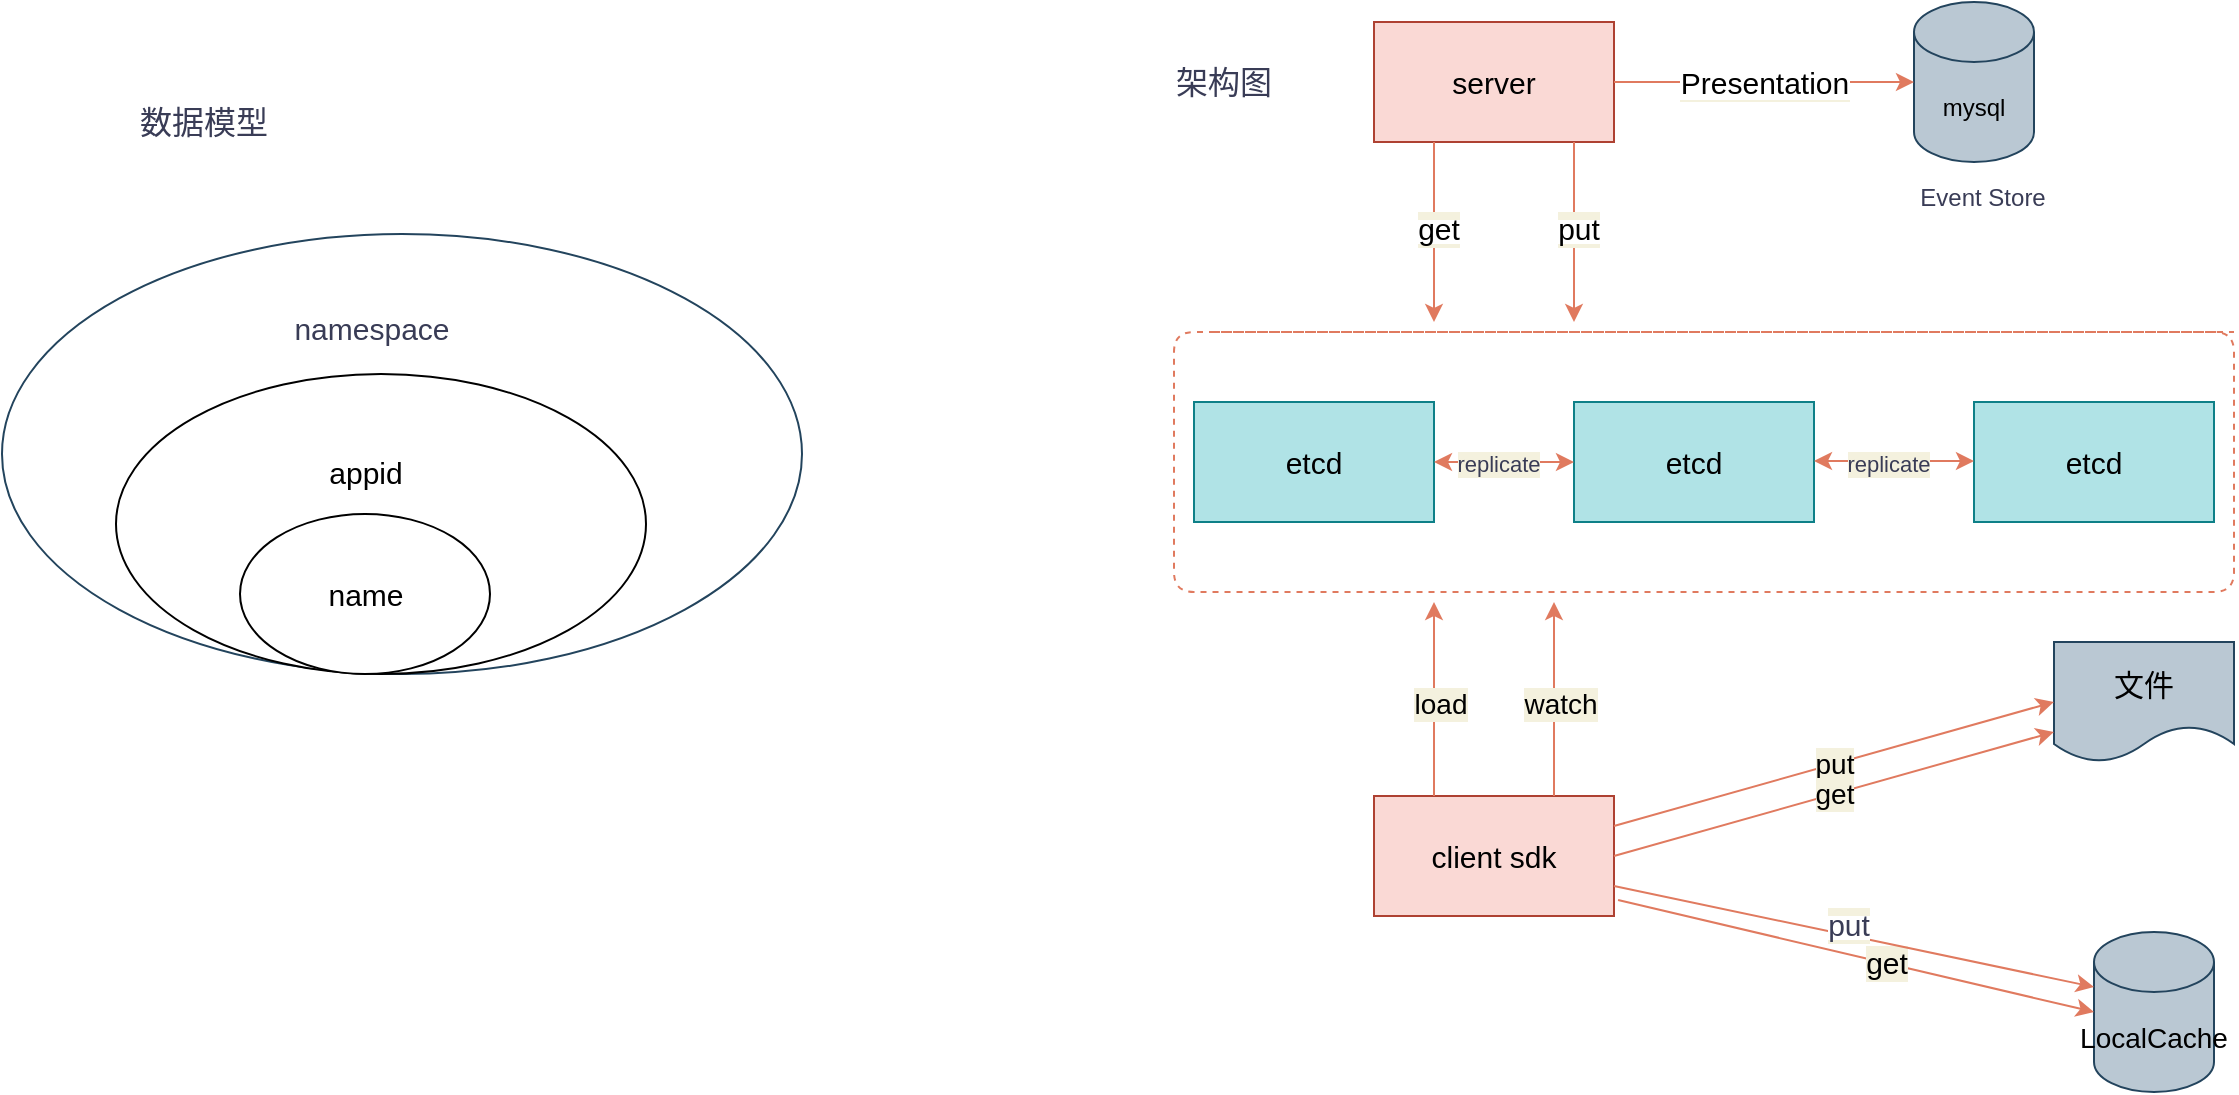 <mxfile>
    <diagram id="Q3mBxXgB6su_p8Unu43f" name="Page-1">
        <mxGraphModel dx="2205" dy="807" grid="0" gridSize="10" guides="0" tooltips="1" connect="0" arrows="0" fold="1" page="1" pageScale="1" pageWidth="827" pageHeight="1169" background="#FFFFFF" math="0" shadow="0">
            <root>
                <mxCell id="0"/>
                <mxCell id="1" parent="0"/>
                <mxCell id="2" value="&lt;font style=&quot;font-size: 15px&quot; color=&quot;#000000&quot;&gt;etcd&lt;/font&gt;" style="whiteSpace=wrap;html=1;fillColor=#b0e3e6;strokeColor=#0e8088;" parent="1" vertex="1">
                    <mxGeometry x="170" y="240" width="120" height="60" as="geometry"/>
                </mxCell>
                <mxCell id="3" value="&lt;font style=&quot;font-size: 15px&quot; color=&quot;#000000&quot;&gt;etcd&lt;/font&gt;" style="whiteSpace=wrap;html=1;fillColor=#b0e3e6;strokeColor=#0e8088;" parent="1" vertex="1">
                    <mxGeometry x="360" y="240" width="120" height="60" as="geometry"/>
                </mxCell>
                <mxCell id="4" value="&lt;font style=&quot;font-size: 15px&quot; color=&quot;#000000&quot;&gt;etcd&lt;/font&gt;" style="whiteSpace=wrap;html=1;fillColor=#b0e3e6;strokeColor=#0e8088;" parent="1" vertex="1">
                    <mxGeometry x="560" y="240" width="120" height="60" as="geometry"/>
                </mxCell>
                <mxCell id="5" value="" style="endArrow=none;dashed=1;html=1;strokeColor=#E07A5F;fontColor=#393C56;labelBackgroundColor=#F4F1DE;" parent="1" edge="1">
                    <mxGeometry width="50" height="50" relative="1" as="geometry">
                        <mxPoint x="180" y="205" as="sourcePoint"/>
                        <mxPoint x="690" y="205" as="targetPoint"/>
                        <Array as="points">
                            <mxPoint x="690" y="205"/>
                            <mxPoint x="690" y="335"/>
                            <mxPoint x="160" y="335"/>
                            <mxPoint x="160" y="205"/>
                        </Array>
                    </mxGeometry>
                </mxCell>
                <mxCell id="6" value="&lt;font style=&quot;font-size: 15px&quot; color=&quot;#000000&quot;&gt;server&lt;/font&gt;" style="whiteSpace=wrap;html=1;fillColor=#fad9d5;strokeColor=#ae4132;" parent="1" vertex="1">
                    <mxGeometry x="260" y="50" width="120" height="60" as="geometry"/>
                </mxCell>
                <mxCell id="9" value="mysql" style="shape=cylinder3;whiteSpace=wrap;html=1;boundedLbl=1;backgroundOutline=1;size=15;fillColor=#bac8d3;strokeColor=#23445d;" parent="1" vertex="1">
                    <mxGeometry x="530" y="40" width="60" height="80" as="geometry"/>
                </mxCell>
                <mxCell id="10" value="&lt;font color=&quot;#000000&quot; style=&quot;font-size: 15px ; background-color: rgb(255 , 255 , 255)&quot;&gt;Presentation&lt;/font&gt;" style="endArrow=classic;html=1;entryX=0;entryY=0.5;entryDx=0;entryDy=0;entryPerimeter=0;strokeColor=#E07A5F;fontColor=#393C56;exitX=1;exitY=0.5;exitDx=0;exitDy=0;labelBackgroundColor=#F4F1DE;" parent="1" source="6" target="9" edge="1">
                    <mxGeometry width="50" height="50" relative="1" as="geometry">
                        <mxPoint x="380" y="10" as="sourcePoint"/>
                        <mxPoint x="210" y="20" as="targetPoint"/>
                    </mxGeometry>
                </mxCell>
                <mxCell id="11" value="" style="endArrow=classic;html=1;exitX=0.25;exitY=1;exitDx=0;exitDy=0;strokeColor=#E07A5F;fontColor=#393C56;labelBackgroundColor=#F4F1DE;" parent="1" source="6" edge="1">
                    <mxGeometry width="50" height="50" relative="1" as="geometry">
                        <mxPoint x="150" y="160" as="sourcePoint"/>
                        <mxPoint x="290" y="200" as="targetPoint"/>
                    </mxGeometry>
                </mxCell>
                <mxCell id="12" value="&lt;span style=&quot;background-color: rgb(255 , 255 , 255)&quot;&gt;&lt;font style=&quot;font-size: 15px&quot; color=&quot;#000000&quot;&gt;get&lt;/font&gt;&lt;/span&gt;" style="edgeLabel;html=1;align=center;verticalAlign=middle;resizable=0;points=[];fontColor=#393C56;labelBackgroundColor=#F4F1DE;" parent="11" vertex="1" connectable="0">
                    <mxGeometry x="-0.04" y="2" relative="1" as="geometry">
                        <mxPoint as="offset"/>
                    </mxGeometry>
                </mxCell>
                <mxCell id="13" value="&lt;font style=&quot;font-size: 15px&quot; color=&quot;#000000&quot;&gt;client sdk&lt;/font&gt;" style="whiteSpace=wrap;html=1;fillColor=#fad9d5;strokeColor=#ae4132;" parent="1" vertex="1">
                    <mxGeometry x="260" y="437" width="120" height="60" as="geometry"/>
                </mxCell>
                <mxCell id="15" value="&lt;font color=&quot;#000000&quot; style=&quot;font-size: 14px&quot;&gt;LocalCache&lt;/font&gt;" style="shape=cylinder3;whiteSpace=wrap;html=1;boundedLbl=1;backgroundOutline=1;size=15;fillColor=#bac8d3;strokeColor=#23445d;" parent="1" vertex="1">
                    <mxGeometry x="620" y="505" width="60" height="80" as="geometry"/>
                </mxCell>
                <mxCell id="16" value="" style="endArrow=classic;html=1;exitX=1.017;exitY=0.867;exitDx=0;exitDy=0;entryX=0;entryY=0.5;entryDx=0;entryDy=0;entryPerimeter=0;strokeColor=#E07A5F;fontColor=#393C56;exitPerimeter=0;labelBackgroundColor=#F4F1DE;" parent="1" source="13" target="15" edge="1">
                    <mxGeometry width="50" height="50" relative="1" as="geometry">
                        <mxPoint x="170" y="470" as="sourcePoint"/>
                        <mxPoint x="240" y="440" as="targetPoint"/>
                    </mxGeometry>
                </mxCell>
                <mxCell id="17" value="&lt;font style=&quot;font-size: 15px&quot; color=&quot;#000000&quot;&gt;get&lt;/font&gt;" style="edgeLabel;html=1;align=center;verticalAlign=middle;resizable=0;points=[];fontColor=#393C56;labelBackgroundColor=#F4F1DE;" parent="16" vertex="1" connectable="0">
                    <mxGeometry x="0.119" y="1" relative="1" as="geometry">
                        <mxPoint as="offset"/>
                    </mxGeometry>
                </mxCell>
                <mxCell id="19" value="" style="endArrow=classic;html=1;strokeColor=#E07A5F;fontColor=#393C56;exitX=0.75;exitY=0;exitDx=0;exitDy=0;labelBackgroundColor=#F4F1DE;" parent="1" source="13" edge="1">
                    <mxGeometry width="50" height="50" relative="1" as="geometry">
                        <mxPoint x="400" y="380" as="sourcePoint"/>
                        <mxPoint x="350" y="340" as="targetPoint"/>
                    </mxGeometry>
                </mxCell>
                <mxCell id="20" value="&lt;font style=&quot;font-size: 14px&quot; color=&quot;#000000&quot;&gt;watch&lt;/font&gt;" style="edgeLabel;html=1;align=center;verticalAlign=middle;resizable=0;points=[];fontColor=#393C56;labelBackgroundColor=#F4F1DE;" parent="19" vertex="1" connectable="0">
                    <mxGeometry x="-0.044" y="-3" relative="1" as="geometry">
                        <mxPoint as="offset"/>
                    </mxGeometry>
                </mxCell>
                <mxCell id="24" value="" style="endArrow=classic;startArrow=classic;html=1;exitX=1;exitY=0.5;exitDx=0;exitDy=0;entryX=0;entryY=0.5;entryDx=0;entryDy=0;strokeColor=#E07A5F;fontColor=#393C56;labelBackgroundColor=#F4F1DE;" parent="1" source="2" target="3" edge="1">
                    <mxGeometry width="50" height="50" relative="1" as="geometry">
                        <mxPoint x="190" y="310" as="sourcePoint"/>
                        <mxPoint x="240" y="260" as="targetPoint"/>
                    </mxGeometry>
                </mxCell>
                <mxCell id="25" value="replicate" style="edgeLabel;html=1;align=center;verticalAlign=middle;resizable=0;points=[];fontColor=#393C56;labelBackgroundColor=#F4F1DE;" parent="24" vertex="1" connectable="0">
                    <mxGeometry x="-0.08" y="-1" relative="1" as="geometry">
                        <mxPoint as="offset"/>
                    </mxGeometry>
                </mxCell>
                <mxCell id="26" value="" style="endArrow=classic;startArrow=classic;html=1;exitX=1;exitY=0.5;exitDx=0;exitDy=0;entryX=0;entryY=0.5;entryDx=0;entryDy=0;strokeColor=#E07A5F;fontColor=#393C56;labelBackgroundColor=#F4F1DE;" parent="1" edge="1">
                    <mxGeometry width="50" height="50" relative="1" as="geometry">
                        <mxPoint x="480" y="269.5" as="sourcePoint"/>
                        <mxPoint x="560" y="269.5" as="targetPoint"/>
                    </mxGeometry>
                </mxCell>
                <mxCell id="27" value="replicate" style="edgeLabel;html=1;align=center;verticalAlign=middle;resizable=0;points=[];fontColor=#393C56;labelBackgroundColor=#F4F1DE;" parent="26" vertex="1" connectable="0">
                    <mxGeometry x="-0.08" y="-1" relative="1" as="geometry">
                        <mxPoint as="offset"/>
                    </mxGeometry>
                </mxCell>
                <mxCell id="66" value="&lt;span style=&quot;background-color: rgb(255 , 255 , 255)&quot;&gt;s&lt;/span&gt;" style="ellipse;whiteSpace=wrap;html=1;strokeColor=#23445d;fillColor=#FFFFFF;" parent="1" vertex="1">
                    <mxGeometry x="-426" y="156" width="400" height="220" as="geometry"/>
                </mxCell>
                <mxCell id="67" value="" style="ellipse;whiteSpace=wrap;html=1;fontColor=#393C56;fillColor=#FFFFFF;strokeColor=#000000;" parent="1" vertex="1">
                    <mxGeometry x="-369" y="226" width="265" height="150" as="geometry"/>
                </mxCell>
                <mxCell id="68" value="&lt;font style=&quot;font-size: 15px&quot;&gt;namespace&lt;/font&gt;" style="text;html=1;strokeColor=none;fillColor=none;align=center;verticalAlign=middle;whiteSpace=wrap;fontColor=#393C56;" parent="1" vertex="1">
                    <mxGeometry x="-261" y="193" width="40" height="20" as="geometry"/>
                </mxCell>
                <mxCell id="74" value="&lt;font color=&quot;#000000&quot; style=&quot;font-size: 15px&quot;&gt;文件&lt;/font&gt;" style="shape=document;whiteSpace=wrap;html=1;boundedLbl=1;fillColor=#bac8d3;strokeColor=#23445d;" parent="1" vertex="1">
                    <mxGeometry x="600" y="360" width="90" height="60" as="geometry"/>
                </mxCell>
                <mxCell id="78" value="&lt;font style=&quot;font-size: 14px&quot; color=&quot;#000000&quot;&gt;put&lt;/font&gt;" style="endArrow=classic;html=1;exitX=1;exitY=0.25;exitDx=0;exitDy=0;entryX=0;entryY=0.5;entryDx=0;entryDy=0;strokeColor=#E07A5F;fontColor=#393C56;labelBackgroundColor=#F4F1DE;" parent="1" source="13" target="74" edge="1">
                    <mxGeometry width="50" height="50" relative="1" as="geometry">
                        <mxPoint x="450" y="420" as="sourcePoint"/>
                        <mxPoint x="500" y="370" as="targetPoint"/>
                    </mxGeometry>
                </mxCell>
                <mxCell id="82" value="&lt;font style=&quot;font-size: 14px&quot; color=&quot;#000000&quot;&gt;get&lt;/font&gt;" style="endArrow=classic;html=1;entryX=0;entryY=0.75;entryDx=0;entryDy=0;fillColor=#F2CC8F;strokeColor=#E07A5F;fontColor=#393C56;exitX=1;exitY=0.5;exitDx=0;exitDy=0;labelBackgroundColor=#F4F1DE;" parent="1" source="13" target="74" edge="1">
                    <mxGeometry width="50" height="50" relative="1" as="geometry">
                        <mxPoint x="560" y="490" as="sourcePoint"/>
                        <mxPoint x="590" y="490" as="targetPoint"/>
                    </mxGeometry>
                </mxCell>
                <mxCell id="84" value="" style="endArrow=classic;html=1;strokeColor=#E07A5F;fillColor=#F2CC8F;fontColor=#393C56;entryX=0;entryY=0;entryDx=0;entryDy=27.5;entryPerimeter=0;exitX=1;exitY=0.75;exitDx=0;exitDy=0;labelBackgroundColor=#F4F1DE;" parent="1" target="15" edge="1" source="13">
                    <mxGeometry width="50" height="50" relative="1" as="geometry">
                        <mxPoint x="380" y="430" as="sourcePoint"/>
                        <mxPoint x="530" y="330" as="targetPoint"/>
                    </mxGeometry>
                </mxCell>
                <mxCell id="85" value="&lt;span style=&quot;background-color: rgb(255 , 255 , 255)&quot;&gt;&lt;font style=&quot;font-size: 15px&quot;&gt;put&lt;/font&gt;&lt;/span&gt;" style="edgeLabel;html=1;align=center;verticalAlign=middle;resizable=0;points=[];fontColor=#393C56;labelBackgroundColor=#F4F1DE;" parent="84" vertex="1" connectable="0">
                    <mxGeometry x="0.019" relative="1" as="geometry">
                        <mxPoint x="-6" y="-7" as="offset"/>
                    </mxGeometry>
                </mxCell>
                <mxCell id="86" value="" style="ellipse;whiteSpace=wrap;html=1;fontColor=#393C56;fillColor=#FFFFFF;strokeColor=#000000;" parent="1" vertex="1">
                    <mxGeometry x="-307" y="296" width="125" height="80" as="geometry"/>
                </mxCell>
                <mxCell id="87" value="&lt;font style=&quot;font-size: 15px&quot; color=&quot;#000000&quot;&gt;appid&lt;/font&gt;" style="text;html=1;strokeColor=none;fillColor=none;align=center;verticalAlign=middle;whiteSpace=wrap;fontColor=#393C56;" parent="1" vertex="1">
                    <mxGeometry x="-264.5" y="265" width="40" height="20" as="geometry"/>
                </mxCell>
                <mxCell id="89" value="&lt;font style=&quot;font-size: 15px&quot; color=&quot;#000000&quot;&gt;name&lt;/font&gt;" style="text;html=1;strokeColor=none;fillColor=none;align=center;verticalAlign=middle;whiteSpace=wrap;fontColor=#393C56;" parent="1" vertex="1">
                    <mxGeometry x="-264.5" y="326" width="40" height="20" as="geometry"/>
                </mxCell>
                <mxCell id="90" value="" style="endArrow=classic;html=1;exitX=0.5;exitY=1;exitDx=0;exitDy=0;strokeColor=#E07A5F;fontColor=#393C56;labelBackgroundColor=#F4F1DE;" parent="1" edge="1">
                    <mxGeometry width="50" height="50" relative="1" as="geometry">
                        <mxPoint x="360" y="110" as="sourcePoint"/>
                        <mxPoint x="360" y="200" as="targetPoint"/>
                    </mxGeometry>
                </mxCell>
                <mxCell id="91" value="&lt;span style=&quot;background-color: rgb(255 , 255 , 255)&quot;&gt;&lt;font color=&quot;#000000&quot; style=&quot;font-size: 15px&quot;&gt;put&lt;/font&gt;&lt;/span&gt;" style="edgeLabel;html=1;align=center;verticalAlign=middle;resizable=0;points=[];fontColor=#393C56;labelBackgroundColor=#F4F1DE;" parent="90" vertex="1" connectable="0">
                    <mxGeometry x="-0.04" y="2" relative="1" as="geometry">
                        <mxPoint as="offset"/>
                    </mxGeometry>
                </mxCell>
                <mxCell id="92" value="" style="endArrow=classic;html=1;exitX=0.25;exitY=0;exitDx=0;exitDy=0;strokeColor=#E07A5F;fontColor=#393C56;labelBackgroundColor=#F4F1DE;" parent="1" edge="1" source="13">
                    <mxGeometry width="50" height="50" relative="1" as="geometry">
                        <mxPoint x="290" y="400" as="sourcePoint"/>
                        <mxPoint x="290" y="340" as="targetPoint"/>
                    </mxGeometry>
                </mxCell>
                <mxCell id="93" value="&lt;font color=&quot;#000000&quot; style=&quot;font-size: 14px&quot;&gt;load&lt;/font&gt;" style="edgeLabel;html=1;align=center;verticalAlign=middle;resizable=0;points=[];fontColor=#393C56;labelBackgroundColor=#F4F1DE;" parent="92" vertex="1" connectable="0">
                    <mxGeometry x="-0.044" y="-3" relative="1" as="geometry">
                        <mxPoint as="offset"/>
                    </mxGeometry>
                </mxCell>
                <mxCell id="94" value="&lt;font style=&quot;font-size: 16px&quot;&gt;数据模型&lt;/font&gt;" style="text;html=1;strokeColor=none;fillColor=none;align=center;verticalAlign=middle;whiteSpace=wrap;fontColor=#393C56;" vertex="1" parent="1">
                    <mxGeometry x="-360" y="90" width="70" height="20" as="geometry"/>
                </mxCell>
                <mxCell id="95" value="&lt;font style=&quot;font-size: 16px&quot;&gt;架构图&lt;/font&gt;" style="text;html=1;strokeColor=none;fillColor=none;align=center;verticalAlign=middle;whiteSpace=wrap;fontColor=#393C56;" vertex="1" parent="1">
                    <mxGeometry x="160" y="70" width="50" height="20" as="geometry"/>
                </mxCell>
                <mxCell id="98" value="Event Store" style="text;html=1;align=center;verticalAlign=middle;resizable=0;points=[];autosize=1;strokeColor=none;fontColor=#393C56;" vertex="1" parent="1">
                    <mxGeometry x="527" y="129" width="73" height="18" as="geometry"/>
                </mxCell>
            </root>
        </mxGraphModel>
    </diagram>
</mxfile>